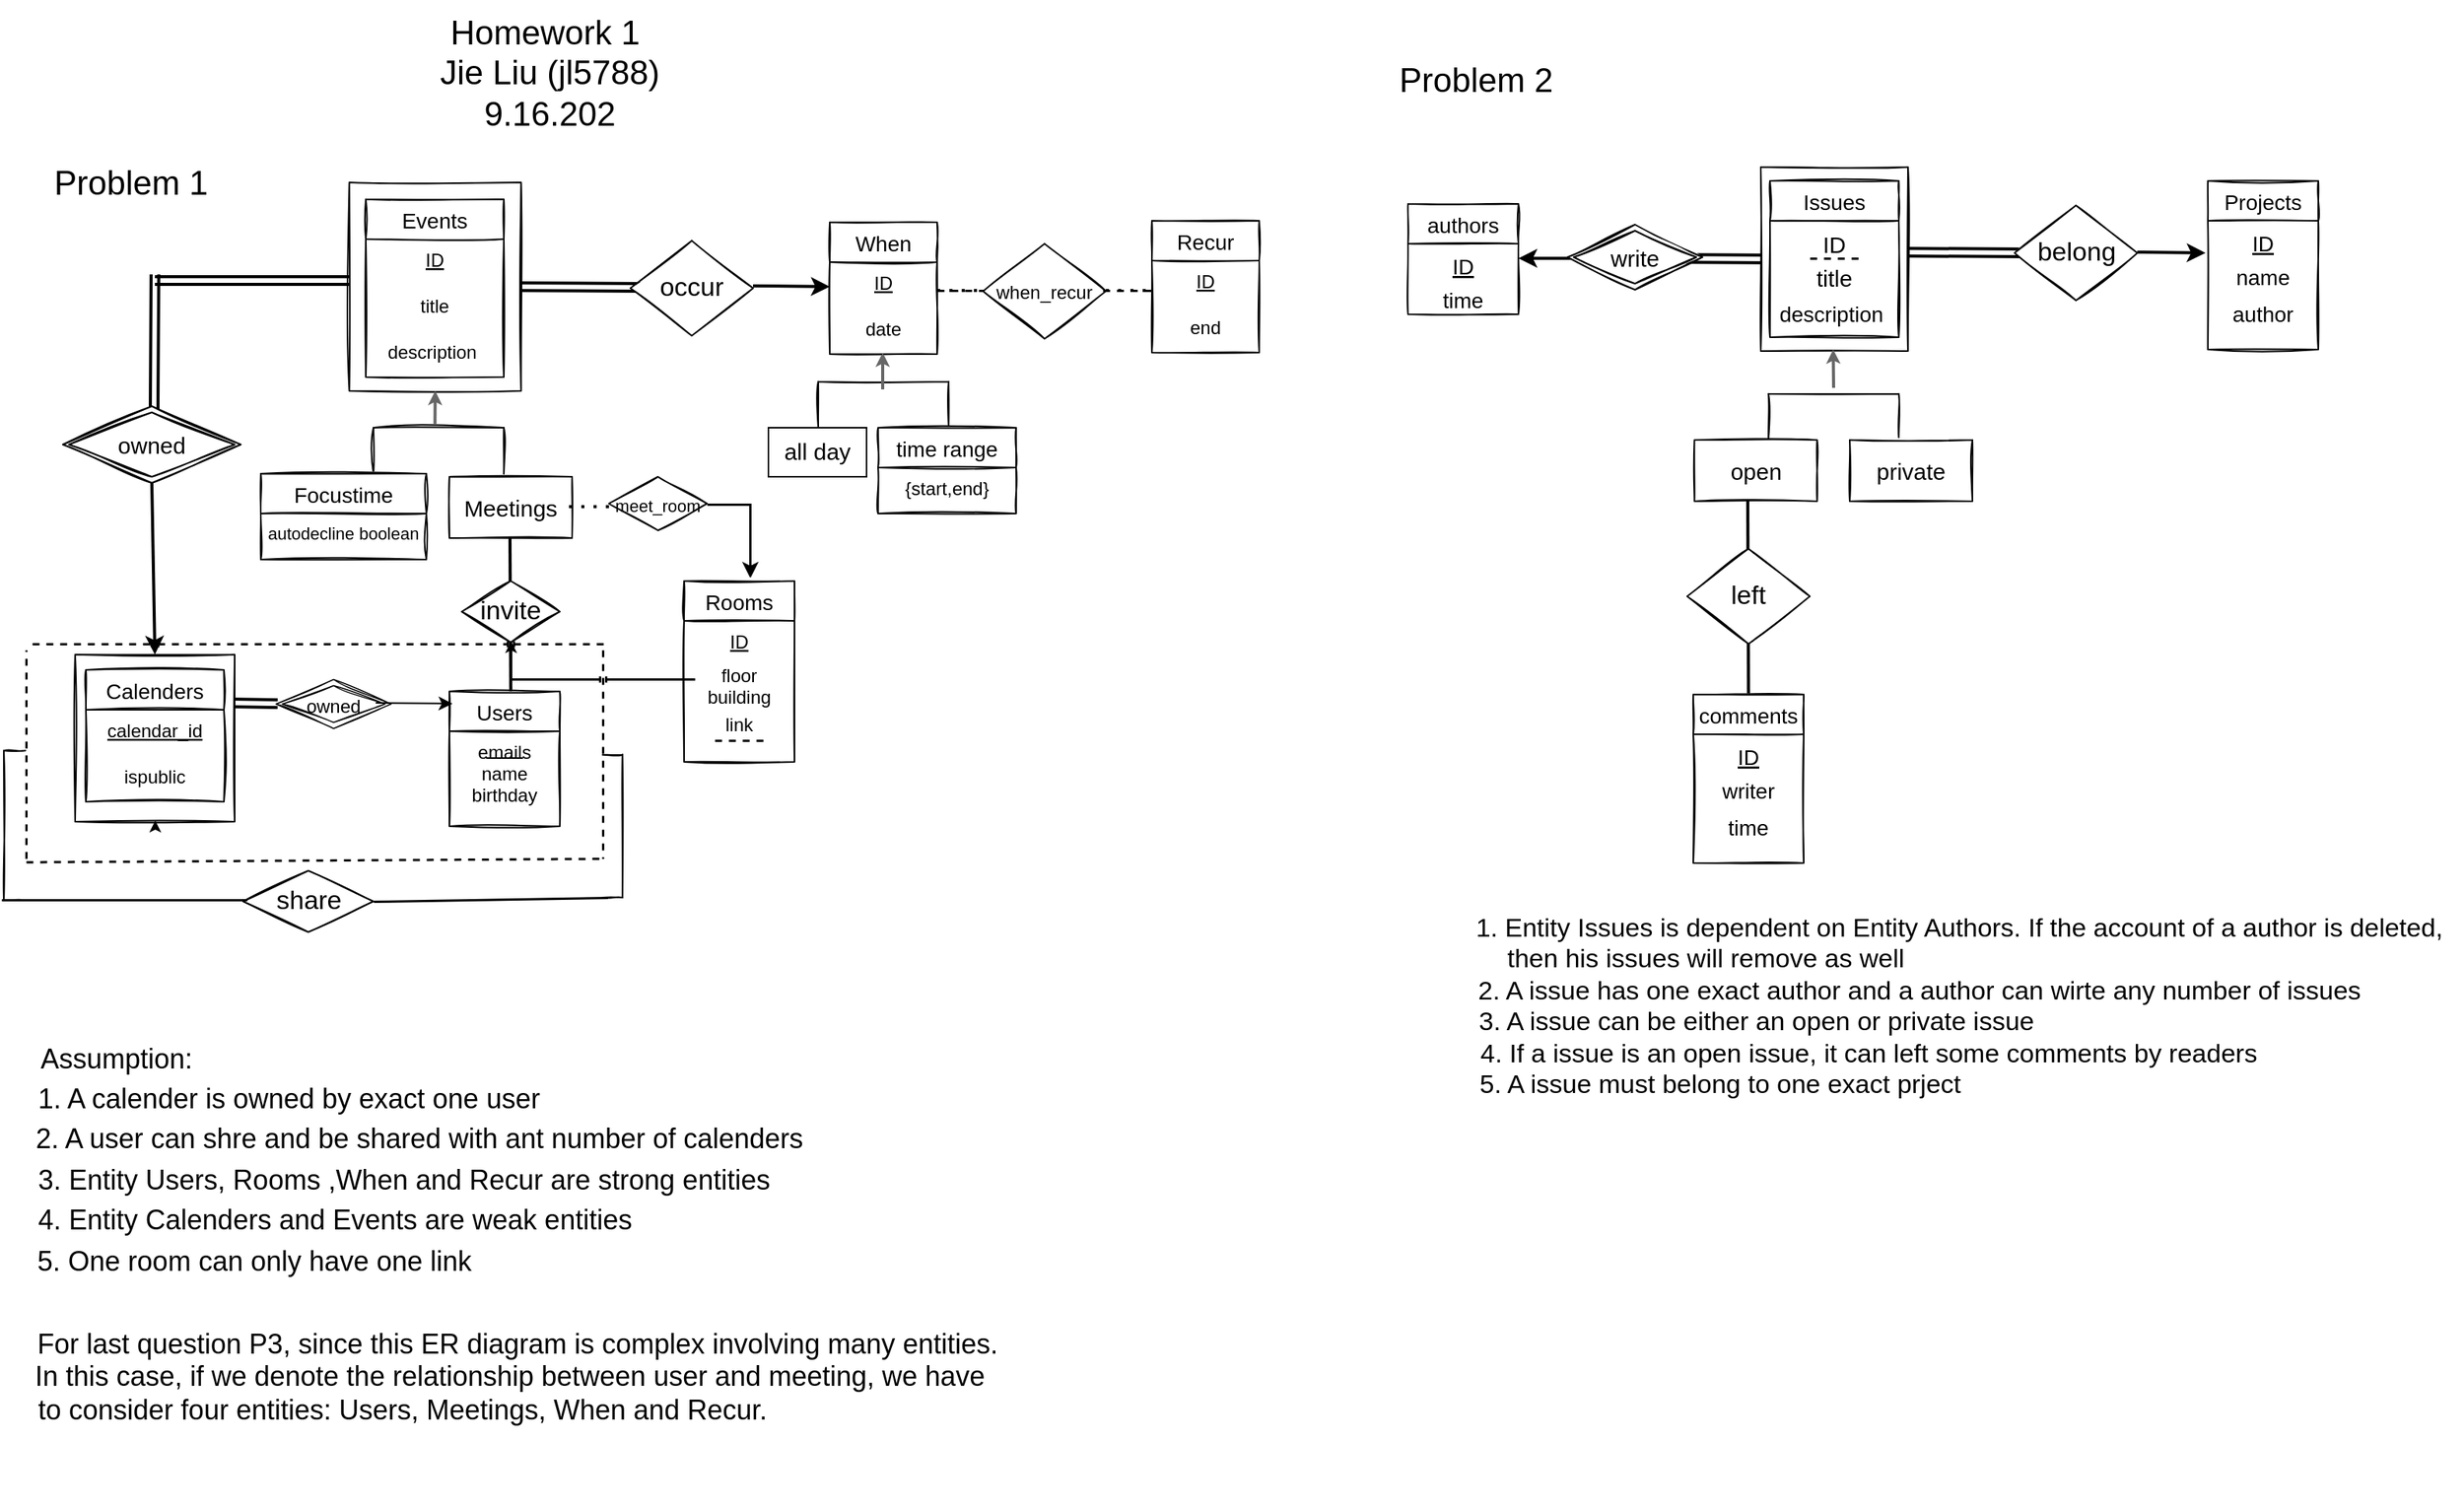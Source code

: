 <mxfile version="20.3.1" type="github">
  <diagram id="R2lEEEUBdFMjLlhIrx00" name="Page-1">
    <mxGraphModel dx="2488" dy="1564" grid="1" gridSize="8" guides="1" tooltips="1" connect="1" arrows="1" fold="1" page="1" pageScale="1" pageWidth="850" pageHeight="1100" math="0" shadow="0" extFonts="Permanent Marker^https://fonts.googleapis.com/css?family=Permanent+Marker">
      <root>
        <mxCell id="0" />
        <mxCell id="1" parent="0" />
        <mxCell id="Ww_PX7Yyjb7Hygiwz91s-102" value="" style="shape=link;html=1;rounded=0;strokeWidth=2;fontSize=17;" edge="1" parent="1">
          <mxGeometry relative="1" as="geometry">
            <mxPoint x="-1548" y="-605.5" as="sourcePoint" />
            <mxPoint x="-1516" y="-605" as="targetPoint" />
          </mxGeometry>
        </mxCell>
        <mxCell id="Ww_PX7Yyjb7Hygiwz91s-103" value="" style="resizable=0;html=1;align=right;verticalAlign=bottom;rounded=0;glass=0;sketch=1;fontSize=17;" connectable="0" vertex="1" parent="Ww_PX7Yyjb7Hygiwz91s-102">
          <mxGeometry x="1" relative="1" as="geometry" />
        </mxCell>
        <mxCell id="Ww_PX7Yyjb7Hygiwz91s-87" value="" style="shape=partialRectangle;whiteSpace=wrap;html=1;bottom=1;right=1;left=1;top=0;fillColor=none;routingCenterX=-0.5;rounded=0;glass=0;sketch=1;fontSize=12;rotation=-90;" vertex="1" parent="1">
          <mxGeometry x="-1344.19" y="-531.52" width="93.19" height="12.88" as="geometry" />
        </mxCell>
        <mxCell id="Ww_PX7Yyjb7Hygiwz91s-119" value="" style="endArrow=none;dashed=1;html=1;rounded=0;strokeWidth=1.5;fontSize=9;startSize=11;endSize=3;sourcePerimeterSpacing=-7;targetPerimeterSpacing=-1;jumpStyle=line;jumpSize=3;" edge="1" parent="1">
          <mxGeometry width="50" height="50" relative="1" as="geometry">
            <mxPoint x="-1086" y="-874.5" as="sourcePoint" />
            <mxPoint x="-1054" y="-874.5" as="targetPoint" />
          </mxGeometry>
        </mxCell>
        <mxCell id="Ww_PX7Yyjb7Hygiwz91s-76" value="Users" style="swimlane;fontStyle=0;childLayout=stackLayout;horizontal=1;startSize=26;horizontalStack=0;resizeParent=1;resizeParentMax=0;resizeLast=0;collapsible=1;marginBottom=0;align=center;fontSize=14;rounded=0;glass=0;sketch=1;" vertex="1" parent="1">
          <mxGeometry x="-1404" y="-613" width="72" height="88" as="geometry" />
        </mxCell>
        <mxCell id="Ww_PX7Yyjb7Hygiwz91s-79" value="" style="endArrow=none;html=1;rounded=0;strokeWidth=1;fontSize=15;startSize=11;endSize=3;sourcePerimeterSpacing=-7;targetPerimeterSpacing=-1;jumpStyle=line;jumpSize=3;" edge="1" parent="Ww_PX7Yyjb7Hygiwz91s-76">
          <mxGeometry relative="1" as="geometry">
            <mxPoint x="24" y="43.5" as="sourcePoint" />
            <mxPoint x="48" y="43.5" as="targetPoint" />
          </mxGeometry>
        </mxCell>
        <mxCell id="Ww_PX7Yyjb7Hygiwz91s-80" value="" style="resizable=0;html=1;align=right;verticalAlign=bottom;rounded=0;glass=0;sketch=1;fontSize=15;" connectable="0" vertex="1" parent="Ww_PX7Yyjb7Hygiwz91s-79">
          <mxGeometry x="1" relative="1" as="geometry" />
        </mxCell>
        <mxCell id="Ww_PX7Yyjb7Hygiwz91s-77" value="emails&#xa;name&#xa;birthday" style="text;strokeColor=none;fillColor=none;spacingLeft=4;spacingRight=4;overflow=hidden;rotatable=0;points=[[0,0.5],[1,0.5]];portConstraint=eastwest;fontSize=12;rounded=0;glass=0;sketch=1;fontStyle=0;align=center;" vertex="1" parent="Ww_PX7Yyjb7Hygiwz91s-76">
          <mxGeometry y="26" width="72" height="62" as="geometry" />
        </mxCell>
        <mxCell id="Ww_PX7Yyjb7Hygiwz91s-93" value="" style="shape=link;html=1;rounded=0;strokeWidth=2;fontSize=17;entryX=0.125;entryY=0.492;entryDx=0;entryDy=0;entryPerimeter=0;" edge="1" parent="1">
          <mxGeometry relative="1" as="geometry">
            <mxPoint x="-1596" y="-881" as="sourcePoint" />
            <mxPoint x="-1468" y="-880.996" as="targetPoint" />
          </mxGeometry>
        </mxCell>
        <mxCell id="Ww_PX7Yyjb7Hygiwz91s-94" value="" style="resizable=0;html=1;align=right;verticalAlign=bottom;rounded=0;glass=0;sketch=1;fontSize=17;" connectable="0" vertex="1" parent="Ww_PX7Yyjb7Hygiwz91s-93">
          <mxGeometry x="1" relative="1" as="geometry" />
        </mxCell>
        <mxCell id="Ww_PX7Yyjb7Hygiwz91s-86" value="" style="shape=partialRectangle;whiteSpace=wrap;html=1;bottom=1;right=1;left=1;top=0;fillColor=none;routingCenterX=-0.5;rounded=0;glass=0;sketch=1;fontSize=12;rotation=90;" vertex="1" parent="1">
          <mxGeometry x="-1736.23" y="-532.58" width="97.43" height="13.94" as="geometry" />
        </mxCell>
        <mxCell id="Ww_PX7Yyjb7Hygiwz91s-73" value="" style="endArrow=none;html=1;rounded=0;strokeWidth=2;fontSize=15;startSize=11;endSize=3;sourcePerimeterSpacing=-7;targetPerimeterSpacing=-1;jumpStyle=line;jumpSize=3;" edge="1" parent="1">
          <mxGeometry relative="1" as="geometry">
            <mxPoint x="-1364.5" y="-713" as="sourcePoint" />
            <mxPoint x="-1364" y="-613" as="targetPoint" />
          </mxGeometry>
        </mxCell>
        <mxCell id="Ww_PX7Yyjb7Hygiwz91s-74" value="" style="resizable=0;html=1;align=right;verticalAlign=bottom;rounded=0;glass=0;sketch=1;fontSize=15;" connectable="0" vertex="1" parent="Ww_PX7Yyjb7Hygiwz91s-73">
          <mxGeometry x="1" relative="1" as="geometry" />
        </mxCell>
        <mxCell id="Ww_PX7Yyjb7Hygiwz91s-28" value="" style="shape=link;html=1;rounded=0;strokeWidth=2;fontSize=17;entryX=0.125;entryY=0.492;entryDx=0;entryDy=0;entryPerimeter=0;" edge="1" parent="1" target="Ww_PX7Yyjb7Hygiwz91s-30">
          <mxGeometry relative="1" as="geometry">
            <mxPoint x="-1364" y="-877" as="sourcePoint" />
            <mxPoint x="-1316" y="-877" as="targetPoint" />
          </mxGeometry>
        </mxCell>
        <mxCell id="Ww_PX7Yyjb7Hygiwz91s-29" value="" style="resizable=0;html=1;align=right;verticalAlign=bottom;rounded=0;glass=0;sketch=1;fontSize=17;" connectable="0" vertex="1" parent="Ww_PX7Yyjb7Hygiwz91s-28">
          <mxGeometry x="1" relative="1" as="geometry" />
        </mxCell>
        <mxCell id="Ww_PX7Yyjb7Hygiwz91s-60" value="" style="rounded=0;whiteSpace=wrap;html=1;glass=0;sketch=1;fontSize=15;" vertex="1" parent="1">
          <mxGeometry x="-1469.25" y="-945" width="112" height="136" as="geometry" />
        </mxCell>
        <mxCell id="Ww_PX7Yyjb7Hygiwz91s-19" value="Events" style="swimlane;fontStyle=0;childLayout=stackLayout;horizontal=1;startSize=26;horizontalStack=0;resizeParent=1;resizeParentMax=0;resizeLast=0;collapsible=1;marginBottom=0;align=center;fontSize=14;rounded=0;glass=0;sketch=1;" vertex="1" parent="1">
          <mxGeometry x="-1458.5" y="-934" width="90" height="116" as="geometry" />
        </mxCell>
        <mxCell id="Ww_PX7Yyjb7Hygiwz91s-20" value="ID" style="text;strokeColor=none;fillColor=none;spacingLeft=4;spacingRight=4;overflow=hidden;rotatable=0;points=[[0,0.5],[1,0.5]];portConstraint=eastwest;fontSize=12;rounded=0;glass=0;sketch=1;fontStyle=4;align=center;" vertex="1" parent="Ww_PX7Yyjb7Hygiwz91s-19">
          <mxGeometry y="26" width="90" height="30" as="geometry" />
        </mxCell>
        <mxCell id="Ww_PX7Yyjb7Hygiwz91s-21" value="title" style="text;strokeColor=none;fillColor=none;spacingLeft=4;spacingRight=4;overflow=hidden;rotatable=0;points=[[0,0.5],[1,0.5]];portConstraint=eastwest;fontSize=12;rounded=0;glass=0;sketch=1;align=center;" vertex="1" parent="Ww_PX7Yyjb7Hygiwz91s-19">
          <mxGeometry y="56" width="90" height="30" as="geometry" />
        </mxCell>
        <mxCell id="Ww_PX7Yyjb7Hygiwz91s-22" value="description " style="text;strokeColor=none;fillColor=none;spacingLeft=4;spacingRight=4;overflow=hidden;rotatable=0;points=[[0,0.5],[1,0.5]];portConstraint=eastwest;fontSize=12;rounded=0;glass=0;sketch=1;align=center;" vertex="1" parent="Ww_PX7Yyjb7Hygiwz91s-19">
          <mxGeometry y="86" width="90" height="30" as="geometry" />
        </mxCell>
        <mxCell id="Ww_PX7Yyjb7Hygiwz91s-30" value="occur" style="shape=rhombus;perimeter=rhombusPerimeter;whiteSpace=wrap;html=1;align=center;rounded=0;glass=0;sketch=1;fontSize=17;" vertex="1" parent="1">
          <mxGeometry x="-1286" y="-907" width="80" height="62" as="geometry" />
        </mxCell>
        <mxCell id="Ww_PX7Yyjb7Hygiwz91s-32" value="" style="endArrow=classic;html=1;rounded=0;strokeWidth=2;fontSize=17;" edge="1" parent="1">
          <mxGeometry relative="1" as="geometry">
            <mxPoint x="-1206" y="-877.5" as="sourcePoint" />
            <mxPoint x="-1156" y="-877" as="targetPoint" />
          </mxGeometry>
        </mxCell>
        <mxCell id="Ww_PX7Yyjb7Hygiwz91s-34" value="When" style="swimlane;fontStyle=0;childLayout=stackLayout;horizontal=1;startSize=26;horizontalStack=0;resizeParent=1;resizeParentMax=0;resizeLast=0;collapsible=1;marginBottom=0;align=center;fontSize=14;rounded=0;glass=0;sketch=1;" vertex="1" parent="1">
          <mxGeometry x="-1156" y="-919" width="70" height="86" as="geometry" />
        </mxCell>
        <mxCell id="Ww_PX7Yyjb7Hygiwz91s-35" value="ID" style="text;strokeColor=none;fillColor=none;spacingLeft=4;spacingRight=4;overflow=hidden;rotatable=0;points=[[0,0.5],[1,0.5]];portConstraint=eastwest;fontSize=12;rounded=0;glass=0;sketch=1;fontStyle=4;align=center;" vertex="1" parent="Ww_PX7Yyjb7Hygiwz91s-34">
          <mxGeometry y="26" width="70" height="30" as="geometry" />
        </mxCell>
        <mxCell id="Ww_PX7Yyjb7Hygiwz91s-36" value="date" style="text;strokeColor=none;fillColor=none;spacingLeft=4;spacingRight=4;overflow=hidden;rotatable=0;points=[[0,0.5],[1,0.5]];portConstraint=eastwest;fontSize=12;rounded=0;glass=0;sketch=1;align=center;" vertex="1" parent="Ww_PX7Yyjb7Hygiwz91s-34">
          <mxGeometry y="56" width="70" height="30" as="geometry" />
        </mxCell>
        <mxCell id="Ww_PX7Yyjb7Hygiwz91s-38" value="" style="endArrow=none;dashed=1;html=1;dashPattern=1 3;strokeWidth=2;rounded=0;fontSize=17;" edge="1" parent="1">
          <mxGeometry width="50" height="50" relative="1" as="geometry">
            <mxPoint x="-1086" y="-874.5" as="sourcePoint" />
            <mxPoint x="-1056" y="-874.5" as="targetPoint" />
            <Array as="points">
              <mxPoint x="-1066" y="-874.5" />
            </Array>
          </mxGeometry>
        </mxCell>
        <mxCell id="Ww_PX7Yyjb7Hygiwz91s-39" value="" style="endArrow=none;dashed=1;html=1;dashPattern=1 3;strokeWidth=2;rounded=0;fontSize=17;" edge="1" parent="1">
          <mxGeometry width="50" height="50" relative="1" as="geometry">
            <mxPoint x="-976" y="-874.5" as="sourcePoint" />
            <mxPoint x="-946" y="-874.5" as="targetPoint" />
            <Array as="points" />
          </mxGeometry>
        </mxCell>
        <mxCell id="Ww_PX7Yyjb7Hygiwz91s-40" value="&lt;font style=&quot;font-size: 12px;&quot;&gt;when_recur&lt;/font&gt;" style="shape=rhombus;perimeter=rhombusPerimeter;whiteSpace=wrap;html=1;align=center;rounded=0;glass=0;sketch=1;fontSize=17;" vertex="1" parent="1">
          <mxGeometry x="-1056" y="-905" width="80" height="62" as="geometry" />
        </mxCell>
        <mxCell id="Ww_PX7Yyjb7Hygiwz91s-44" value="Recur" style="swimlane;fontStyle=0;childLayout=stackLayout;horizontal=1;startSize=26;horizontalStack=0;resizeParent=1;resizeParentMax=0;resizeLast=0;collapsible=1;marginBottom=0;align=center;fontSize=14;rounded=0;glass=0;sketch=1;" vertex="1" parent="1">
          <mxGeometry x="-946" y="-920" width="70" height="86" as="geometry" />
        </mxCell>
        <mxCell id="Ww_PX7Yyjb7Hygiwz91s-45" value="ID" style="text;strokeColor=none;fillColor=none;spacingLeft=4;spacingRight=4;overflow=hidden;rotatable=0;points=[[0,0.5],[1,0.5]];portConstraint=eastwest;fontSize=12;rounded=0;glass=0;sketch=1;fontStyle=4;align=center;" vertex="1" parent="Ww_PX7Yyjb7Hygiwz91s-44">
          <mxGeometry y="26" width="70" height="30" as="geometry" />
        </mxCell>
        <mxCell id="Ww_PX7Yyjb7Hygiwz91s-46" value="end" style="text;strokeColor=none;fillColor=none;spacingLeft=4;spacingRight=4;overflow=hidden;rotatable=0;points=[[0,0.5],[1,0.5]];portConstraint=eastwest;fontSize=12;rounded=0;glass=0;sketch=1;align=center;" vertex="1" parent="Ww_PX7Yyjb7Hygiwz91s-44">
          <mxGeometry y="56" width="70" height="30" as="geometry" />
        </mxCell>
        <mxCell id="Ww_PX7Yyjb7Hygiwz91s-47" value="" style="shape=partialRectangle;whiteSpace=wrap;html=1;bottom=1;right=1;left=1;top=0;fillColor=none;routingCenterX=-0.5;rounded=0;glass=0;sketch=1;fontSize=12;rotation=-180;" vertex="1" parent="1">
          <mxGeometry x="-1163.5" y="-815" width="85" height="30" as="geometry" />
        </mxCell>
        <mxCell id="Ww_PX7Yyjb7Hygiwz91s-49" value="&lt;font style=&quot;font-size: 15px;&quot;&gt;all day&lt;/font&gt;" style="rounded=0;whiteSpace=wrap;html=1;fontSize=17;" vertex="1" parent="1">
          <mxGeometry x="-1196" y="-785" width="64" height="32" as="geometry" />
        </mxCell>
        <mxCell id="Ww_PX7Yyjb7Hygiwz91s-50" value="time range" style="swimlane;fontStyle=0;childLayout=stackLayout;horizontal=1;startSize=26;horizontalStack=0;resizeParent=1;resizeParentMax=0;resizeLast=0;collapsible=1;marginBottom=0;align=center;fontSize=14;rounded=0;glass=0;sketch=1;" vertex="1" parent="1">
          <mxGeometry x="-1124.5" y="-785" width="90" height="56" as="geometry" />
        </mxCell>
        <mxCell id="Ww_PX7Yyjb7Hygiwz91s-51" value="{start,end}" style="text;strokeColor=none;fillColor=none;spacingLeft=4;spacingRight=4;overflow=hidden;rotatable=0;points=[[0,0.5],[1,0.5]];portConstraint=eastwest;fontSize=12;rounded=0;glass=0;sketch=1;fontStyle=0;align=center;" vertex="1" parent="Ww_PX7Yyjb7Hygiwz91s-50">
          <mxGeometry y="26" width="90" height="30" as="geometry" />
        </mxCell>
        <mxCell id="Ww_PX7Yyjb7Hygiwz91s-54" value="" style="endArrow=classic;html=1;strokeWidth=2;fontSize=12;rounded=0;endSize=3;startSize=11;jumpSize=3;jumpStyle=line;fillColor=#f5f5f5;strokeColor=#666666;targetPerimeterSpacing=-1;sourcePerimeterSpacing=-7;" edge="1" parent="1">
          <mxGeometry width="50" height="50" relative="1" as="geometry">
            <mxPoint x="-1121.5" y="-810" as="sourcePoint" />
            <mxPoint x="-1121.5" y="-834" as="targetPoint" />
          </mxGeometry>
        </mxCell>
        <mxCell id="Ww_PX7Yyjb7Hygiwz91s-57" value="" style="shape=partialRectangle;whiteSpace=wrap;html=1;bottom=1;right=1;left=1;top=0;fillColor=none;routingCenterX=-0.5;rounded=0;glass=0;sketch=1;fontSize=12;rotation=-180;" vertex="1" parent="1">
          <mxGeometry x="-1453.5" y="-785" width="85" height="30" as="geometry" />
        </mxCell>
        <mxCell id="Ww_PX7Yyjb7Hygiwz91s-58" value="" style="endArrow=classic;html=1;strokeWidth=2;fontSize=12;rounded=0;endSize=3;startSize=11;jumpSize=3;jumpStyle=line;fillColor=#f5f5f5;strokeColor=#666666;targetPerimeterSpacing=-1;sourcePerimeterSpacing=-7;entryX=0.5;entryY=1;entryDx=0;entryDy=0;" edge="1" parent="1" target="Ww_PX7Yyjb7Hygiwz91s-60">
          <mxGeometry width="50" height="50" relative="1" as="geometry">
            <mxPoint x="-1413.39" y="-787.5" as="sourcePoint" />
            <mxPoint x="-1414" y="-800" as="targetPoint" />
          </mxGeometry>
        </mxCell>
        <mxCell id="Ww_PX7Yyjb7Hygiwz91s-62" value="Focustime" style="swimlane;fontStyle=0;childLayout=stackLayout;horizontal=1;startSize=26;horizontalStack=0;resizeParent=1;resizeParentMax=0;resizeLast=0;collapsible=1;marginBottom=0;align=center;fontSize=14;rounded=0;glass=0;sketch=1;" vertex="1" parent="1">
          <mxGeometry x="-1527" y="-755" width="108" height="56" as="geometry" />
        </mxCell>
        <mxCell id="Ww_PX7Yyjb7Hygiwz91s-63" value="autodecline boolean" style="text;strokeColor=none;fillColor=none;spacingLeft=4;spacingRight=4;overflow=hidden;rotatable=0;points=[[0,0.5],[1,0.5]];portConstraint=eastwest;fontSize=11;rounded=0;glass=0;sketch=1;fontStyle=0;align=center;" vertex="1" parent="Ww_PX7Yyjb7Hygiwz91s-62">
          <mxGeometry y="26" width="108" height="30" as="geometry" />
        </mxCell>
        <mxCell id="Ww_PX7Yyjb7Hygiwz91s-65" value="Meetings" style="rounded=0;whiteSpace=wrap;html=1;glass=0;sketch=1;fontSize=15;" vertex="1" parent="1">
          <mxGeometry x="-1404" y="-753" width="80" height="40" as="geometry" />
        </mxCell>
        <mxCell id="Ww_PX7Yyjb7Hygiwz91s-66" value="invite" style="shape=rhombus;perimeter=rhombusPerimeter;whiteSpace=wrap;html=1;align=center;rounded=0;glass=0;sketch=1;fontSize=17;" vertex="1" parent="1">
          <mxGeometry x="-1396" y="-685" width="64" height="40" as="geometry" />
        </mxCell>
        <mxCell id="Ww_PX7Yyjb7Hygiwz91s-85" value="share" style="shape=rhombus;perimeter=rhombusPerimeter;whiteSpace=wrap;html=1;align=center;rounded=0;glass=0;sketch=1;fontSize=17;" vertex="1" parent="1">
          <mxGeometry x="-1538.5" y="-496" width="85" height="40" as="geometry" />
        </mxCell>
        <mxCell id="Ww_PX7Yyjb7Hygiwz91s-88" value="" style="rounded=0;whiteSpace=wrap;html=1;glass=0;sketch=1;fontSize=15;" vertex="1" parent="1">
          <mxGeometry x="-1648" y="-637" width="104" height="109" as="geometry" />
        </mxCell>
        <mxCell id="Ww_PX7Yyjb7Hygiwz91s-95" value="" style="shape=link;html=1;rounded=0;strokeWidth=2;fontSize=17;" edge="1" parent="1">
          <mxGeometry relative="1" as="geometry">
            <mxPoint x="-1596" y="-885" as="sourcePoint" />
            <mxPoint x="-1596.5" y="-797" as="targetPoint" />
          </mxGeometry>
        </mxCell>
        <mxCell id="Ww_PX7Yyjb7Hygiwz91s-96" value="" style="resizable=0;html=1;align=right;verticalAlign=bottom;rounded=0;glass=0;sketch=1;fontSize=17;" connectable="0" vertex="1" parent="Ww_PX7Yyjb7Hygiwz91s-95">
          <mxGeometry x="1" relative="1" as="geometry" />
        </mxCell>
        <mxCell id="Ww_PX7Yyjb7Hygiwz91s-97" value="owned" style="shape=rhombus;double=1;perimeter=rhombusPerimeter;whiteSpace=wrap;html=1;align=center;rounded=0;glass=0;sketch=1;fontSize=15;" vertex="1" parent="1">
          <mxGeometry x="-1656" y="-799" width="116" height="50" as="geometry" />
        </mxCell>
        <mxCell id="Ww_PX7Yyjb7Hygiwz91s-100" value="&lt;font style=&quot;font-size: 12px;&quot;&gt;owned&lt;/font&gt;" style="shape=rhombus;double=1;perimeter=rhombusPerimeter;whiteSpace=wrap;html=1;align=center;rounded=0;glass=0;sketch=1;fontSize=15;strokeWidth=0.7;" vertex="1" parent="1">
          <mxGeometry x="-1517.25" y="-621" width="75" height="32" as="geometry" />
        </mxCell>
        <mxCell id="Ww_PX7Yyjb7Hygiwz91s-104" value="" style="endArrow=classic;html=1;rounded=0;strokeWidth=1;fontSize=17;" edge="1" parent="1">
          <mxGeometry relative="1" as="geometry">
            <mxPoint x="-1452" y="-605.5" as="sourcePoint" />
            <mxPoint x="-1402" y="-605" as="targetPoint" />
          </mxGeometry>
        </mxCell>
        <mxCell id="Ww_PX7Yyjb7Hygiwz91s-109" value="" style="endArrow=none;dashed=1;html=1;dashPattern=1 3;strokeWidth=2;rounded=0;fontSize=17;" edge="1" parent="1">
          <mxGeometry width="50" height="50" relative="1" as="geometry">
            <mxPoint x="-1326" y="-733.5" as="sourcePoint" />
            <mxPoint x="-1296" y="-733.5" as="targetPoint" />
            <Array as="points">
              <mxPoint x="-1306" y="-733.5" />
            </Array>
          </mxGeometry>
        </mxCell>
        <mxCell id="Ww_PX7Yyjb7Hygiwz91s-110" value="&lt;font style=&quot;font-size: 11px;&quot;&gt;meet_room&lt;/font&gt;" style="shape=rhombus;perimeter=rhombusPerimeter;whiteSpace=wrap;html=1;align=center;rounded=0;glass=0;sketch=1;fontSize=17;" vertex="1" parent="1">
          <mxGeometry x="-1300" y="-753" width="64" height="35" as="geometry" />
        </mxCell>
        <mxCell id="Ww_PX7Yyjb7Hygiwz91s-113" value="" style="endArrow=classic;html=1;rounded=0;strokeWidth=1.5;fontSize=17;entryX=0.597;entryY=-0.017;entryDx=0;entryDy=0;entryPerimeter=0;" edge="1" parent="1" target="Ww_PX7Yyjb7Hygiwz91s-114">
          <mxGeometry relative="1" as="geometry">
            <mxPoint x="-1236" y="-735" as="sourcePoint" />
            <mxPoint x="-1208" y="-735" as="targetPoint" />
            <Array as="points">
              <mxPoint x="-1208" y="-735" />
            </Array>
          </mxGeometry>
        </mxCell>
        <mxCell id="Ww_PX7Yyjb7Hygiwz91s-114" value="Rooms" style="swimlane;fontStyle=0;childLayout=stackLayout;horizontal=1;startSize=26;horizontalStack=0;resizeParent=1;resizeParentMax=0;resizeLast=0;collapsible=1;marginBottom=0;align=center;fontSize=14;rounded=0;glass=0;sketch=1;" vertex="1" parent="1">
          <mxGeometry x="-1251" y="-685" width="72" height="118" as="geometry" />
        </mxCell>
        <mxCell id="Ww_PX7Yyjb7Hygiwz91s-115" value="ID" style="text;strokeColor=none;fillColor=none;spacingLeft=4;spacingRight=4;overflow=hidden;rotatable=0;points=[[0,0.5],[1,0.5]];portConstraint=eastwest;fontSize=12;rounded=0;glass=0;sketch=1;fontStyle=4;align=center;" vertex="1" parent="Ww_PX7Yyjb7Hygiwz91s-114">
          <mxGeometry y="26" width="72" height="22" as="geometry" />
        </mxCell>
        <mxCell id="Ww_PX7Yyjb7Hygiwz91s-116" value="floor&#xa;building" style="text;strokeColor=none;fillColor=none;spacingLeft=4;spacingRight=4;overflow=hidden;rotatable=0;points=[[0,0.5],[1,0.5]];portConstraint=eastwest;fontSize=12;rounded=0;glass=0;sketch=1;align=center;" vertex="1" parent="Ww_PX7Yyjb7Hygiwz91s-114">
          <mxGeometry y="48" width="72" height="32" as="geometry" />
        </mxCell>
        <mxCell id="Ww_PX7Yyjb7Hygiwz91s-117" value="link" style="text;strokeColor=none;fillColor=none;spacingLeft=4;spacingRight=4;overflow=hidden;rotatable=0;points=[[0,0.5],[1,0.5]];portConstraint=eastwest;fontSize=12;rounded=0;glass=0;sketch=1;align=center;" vertex="1" parent="Ww_PX7Yyjb7Hygiwz91s-114">
          <mxGeometry y="80" width="72" height="38" as="geometry" />
        </mxCell>
        <mxCell id="Ww_PX7Yyjb7Hygiwz91s-118" value="" style="endArrow=none;dashed=1;html=1;rounded=0;strokeWidth=1.5;fontSize=9;startSize=11;endSize=3;sourcePerimeterSpacing=-7;targetPerimeterSpacing=-1;jumpStyle=line;jumpSize=3;" edge="1" parent="Ww_PX7Yyjb7Hygiwz91s-114">
          <mxGeometry width="50" height="50" relative="1" as="geometry">
            <mxPoint x="20" y="104" as="sourcePoint" />
            <mxPoint x="52" y="104" as="targetPoint" />
          </mxGeometry>
        </mxCell>
        <mxCell id="Ww_PX7Yyjb7Hygiwz91s-120" value="" style="endArrow=none;dashed=1;html=1;rounded=0;strokeWidth=1.5;fontSize=9;startSize=11;endSize=3;sourcePerimeterSpacing=-7;targetPerimeterSpacing=-1;jumpStyle=line;jumpSize=3;" edge="1" parent="1">
          <mxGeometry width="50" height="50" relative="1" as="geometry">
            <mxPoint x="-978" y="-874.5" as="sourcePoint" />
            <mxPoint x="-946" y="-874.5" as="targetPoint" />
          </mxGeometry>
        </mxCell>
        <mxCell id="Kzq7kg4RndgsLbTmRLNH-1" value="&lt;font style=&quot;font-size: 22px;&quot;&gt;Homework 1&amp;nbsp;&lt;br&gt;Jie Liu (jl5788) &lt;br&gt;9.16.202&lt;/font&gt;" style="text;html=1;align=center;verticalAlign=middle;resizable=0;points=[];autosize=1;strokeColor=none;fillColor=none;fontSize=12;" vertex="1" parent="1">
          <mxGeometry x="-1419" y="-1064" width="160" height="96" as="geometry" />
        </mxCell>
        <mxCell id="Kzq7kg4RndgsLbTmRLNH-2" value="Problem 1" style="text;html=1;align=center;verticalAlign=middle;resizable=0;points=[];autosize=1;strokeColor=none;fillColor=none;fontSize=22;" vertex="1" parent="1">
          <mxGeometry x="-1672" y="-968" width="120" height="48" as="geometry" />
        </mxCell>
        <mxCell id="Kzq7kg4RndgsLbTmRLNH-4" value="" style="endArrow=classic;html=1;rounded=0;strokeWidth=2;fontSize=17;entryX=0.5;entryY=0;entryDx=0;entryDy=0;" edge="1" parent="1" target="Ww_PX7Yyjb7Hygiwz91s-88">
          <mxGeometry relative="1" as="geometry">
            <mxPoint x="-1598" y="-749" as="sourcePoint" />
            <mxPoint x="-1600" y="-645" as="targetPoint" />
          </mxGeometry>
        </mxCell>
        <mxCell id="Kzq7kg4RndgsLbTmRLNH-5" value="&lt;font style=&quot;font-size: 18px;&quot;&gt;Assumption:&amp;nbsp; &amp;nbsp; &amp;nbsp; &amp;nbsp; &amp;nbsp; &amp;nbsp; &amp;nbsp; &amp;nbsp; &amp;nbsp; &amp;nbsp; &amp;nbsp; &amp;nbsp; &amp;nbsp; &amp;nbsp; &amp;nbsp; &amp;nbsp; &amp;nbsp; &amp;nbsp; &amp;nbsp; &amp;nbsp; &amp;nbsp; &amp;nbsp; &amp;nbsp; &amp;nbsp; &amp;nbsp; &amp;nbsp; &amp;nbsp; &amp;nbsp; &amp;nbsp; &amp;nbsp; &amp;nbsp; &amp;nbsp; &amp;nbsp; &amp;nbsp; &amp;nbsp; &amp;nbsp; &amp;nbsp; &amp;nbsp; &amp;nbsp; &amp;nbsp;&lt;br&gt;&amp;nbsp; &amp;nbsp;1. A calender is owned by exact one user&amp;nbsp; &amp;nbsp; &amp;nbsp; &amp;nbsp; &amp;nbsp; &amp;nbsp; &amp;nbsp; &amp;nbsp; &amp;nbsp; &amp;nbsp; &amp;nbsp; &amp;nbsp; &amp;nbsp; &amp;nbsp; &amp;nbsp; &amp;nbsp; &amp;nbsp; &amp;nbsp; &amp;nbsp;&lt;br&gt;2. A user can shre and be shared with ant number of calenders&lt;br&gt;&amp;nbsp;3. Entity Users, Rooms ,When and Recur are strong entities&amp;nbsp; &amp;nbsp; &amp;nbsp;&lt;br&gt;4. Entity Calenders and Events are weak entities&amp;nbsp; &amp;nbsp; &amp;nbsp; &amp;nbsp; &amp;nbsp; &amp;nbsp; &amp;nbsp; &amp;nbsp; &amp;nbsp; &amp;nbsp; &amp;nbsp;&amp;nbsp;&lt;br&gt;&amp;nbsp;5. One room can only have one link&amp;nbsp; &amp;nbsp; &amp;nbsp; &amp;nbsp; &amp;nbsp; &amp;nbsp; &amp;nbsp; &amp;nbsp; &amp;nbsp; &amp;nbsp; &amp;nbsp; &amp;nbsp; &amp;nbsp; &amp;nbsp; &amp;nbsp; &amp;nbsp; &amp;nbsp; &amp;nbsp; &amp;nbsp; &amp;nbsp; &amp;nbsp; &amp;nbsp;&amp;nbsp;&lt;br&gt;&lt;br&gt;&lt;br&gt;&lt;br&gt;&amp;nbsp; &amp;nbsp; &amp;nbsp; &amp;nbsp; &amp;nbsp; &amp;nbsp; &amp;nbsp; &amp;nbsp; &amp;nbsp; &amp;nbsp; &amp;nbsp;&amp;nbsp;&lt;br&gt;&lt;/font&gt;" style="text;html=1;align=center;verticalAlign=middle;resizable=0;points=[];autosize=1;strokeColor=none;fillColor=none;fontSize=22;" vertex="1" parent="1">
          <mxGeometry x="-1696" y="-400" width="544" height="288" as="geometry" />
        </mxCell>
        <mxCell id="Kzq7kg4RndgsLbTmRLNH-15" value="For last question P3, since this ER diagram is complex involving many entities. &lt;br&gt;In this&amp;nbsp;case, if we denote the relationship between user and meeting, we have&amp;nbsp;&amp;nbsp;&lt;br&gt;&amp;nbsp;to&amp;nbsp;consider four entities: Users, Meetings, When and Recur.&amp;nbsp; &amp;nbsp; &amp;nbsp; &amp;nbsp; &amp;nbsp; &amp;nbsp; &amp;nbsp; &amp;nbsp; &amp;nbsp; &amp;nbsp; &amp;nbsp; &amp;nbsp; &amp;nbsp; &amp;nbsp; &amp;nbsp; &amp;nbsp;&lt;br&gt;&lt;br&gt;&amp;nbsp; &amp;nbsp; &amp;nbsp; &amp;nbsp; &amp;nbsp; &amp;nbsp; &amp;nbsp; &amp;nbsp; &amp;nbsp; &amp;nbsp; &amp;nbsp; &amp;nbsp; &amp;nbsp; &amp;nbsp; &amp;nbsp; &amp;nbsp; &amp;nbsp; &amp;nbsp; &amp;nbsp; &amp;nbsp; &amp;nbsp; &amp;nbsp; &amp;nbsp; &amp;nbsp;" style="text;html=1;align=center;verticalAlign=middle;resizable=0;points=[];autosize=1;strokeColor=none;fillColor=none;fontSize=18;" vertex="1" parent="1">
          <mxGeometry x="-1688" y="-208" width="656" height="128" as="geometry" />
        </mxCell>
        <mxCell id="Kzq7kg4RndgsLbTmRLNH-17" value="Problem 2" style="text;html=1;align=center;verticalAlign=middle;resizable=0;points=[];autosize=1;strokeColor=none;fillColor=none;fontSize=22;" vertex="1" parent="1">
          <mxGeometry x="-795" y="-1035" width="120" height="48" as="geometry" />
        </mxCell>
        <mxCell id="Kzq7kg4RndgsLbTmRLNH-111" value="" style="endArrow=none;html=1;rounded=0;strokeWidth=2;fontSize=15;startSize=11;endSize=3;sourcePerimeterSpacing=-7;targetPerimeterSpacing=-1;jumpStyle=line;jumpSize=3;" edge="1" parent="1">
          <mxGeometry relative="1" as="geometry">
            <mxPoint x="-557.5" y="-744" as="sourcePoint" />
            <mxPoint x="-557" y="-610" as="targetPoint" />
          </mxGeometry>
        </mxCell>
        <mxCell id="Kzq7kg4RndgsLbTmRLNH-112" value="" style="resizable=0;html=1;align=right;verticalAlign=bottom;rounded=0;glass=0;sketch=1;fontSize=15;" connectable="0" vertex="1" parent="Kzq7kg4RndgsLbTmRLNH-111">
          <mxGeometry x="1" relative="1" as="geometry" />
        </mxCell>
        <mxCell id="Kzq7kg4RndgsLbTmRLNH-113" value="" style="endArrow=classic;html=1;rounded=0;strokeWidth=2;fontSize=17;" edge="1" parent="1">
          <mxGeometry relative="1" as="geometry">
            <mxPoint x="-665" y="-895.5" as="sourcePoint" />
            <mxPoint x="-707" y="-895.5" as="targetPoint" />
          </mxGeometry>
        </mxCell>
        <mxCell id="Kzq7kg4RndgsLbTmRLNH-114" value="" style="shape=link;html=1;rounded=0;strokeWidth=2;fontSize=17;entryX=0.125;entryY=0.492;entryDx=0;entryDy=0;entryPerimeter=0;" edge="1" parent="1">
          <mxGeometry relative="1" as="geometry">
            <mxPoint x="-615" y="-895.5" as="sourcePoint" />
            <mxPoint x="-527" y="-894.996" as="targetPoint" />
          </mxGeometry>
        </mxCell>
        <mxCell id="Kzq7kg4RndgsLbTmRLNH-115" value="" style="resizable=0;html=1;align=right;verticalAlign=bottom;rounded=0;glass=0;sketch=1;fontSize=17;" connectable="0" vertex="1" parent="Kzq7kg4RndgsLbTmRLNH-114">
          <mxGeometry x="1" relative="1" as="geometry" />
        </mxCell>
        <mxCell id="Kzq7kg4RndgsLbTmRLNH-116" value="" style="shape=link;html=1;rounded=0;strokeWidth=2;fontSize=17;entryX=0.125;entryY=0.492;entryDx=0;entryDy=0;entryPerimeter=0;" edge="1" parent="1">
          <mxGeometry relative="1" as="geometry">
            <mxPoint x="-459" y="-899.5" as="sourcePoint" />
            <mxPoint x="-371" y="-898.996" as="targetPoint" />
          </mxGeometry>
        </mxCell>
        <mxCell id="Kzq7kg4RndgsLbTmRLNH-117" value="" style="resizable=0;html=1;align=right;verticalAlign=bottom;rounded=0;glass=0;sketch=1;fontSize=17;" connectable="0" vertex="1" parent="Kzq7kg4RndgsLbTmRLNH-116">
          <mxGeometry x="1" relative="1" as="geometry" />
        </mxCell>
        <mxCell id="Kzq7kg4RndgsLbTmRLNH-118" value="" style="rounded=0;whiteSpace=wrap;html=1;glass=0;sketch=1;fontSize=15;" vertex="1" parent="1">
          <mxGeometry x="-549" y="-955" width="96" height="120" as="geometry" />
        </mxCell>
        <mxCell id="Kzq7kg4RndgsLbTmRLNH-119" value="Issues" style="swimlane;fontStyle=0;childLayout=stackLayout;horizontal=1;startSize=26;horizontalStack=0;resizeParent=1;resizeParentMax=0;resizeLast=0;collapsible=1;marginBottom=0;align=center;fontSize=14;rounded=0;glass=0;sketch=1;" vertex="1" parent="1">
          <mxGeometry x="-543" y="-946" width="84" height="102" as="geometry" />
        </mxCell>
        <mxCell id="Kzq7kg4RndgsLbTmRLNH-120" value="ID" style="text;strokeColor=none;fillColor=none;spacingLeft=4;spacingRight=4;overflow=hidden;rotatable=0;points=[[0,0.5],[1,0.5]];portConstraint=eastwest;fontSize=15;rounded=0;glass=0;sketch=1;fontStyle=0;align=center;" vertex="1" parent="Kzq7kg4RndgsLbTmRLNH-119">
          <mxGeometry y="26" width="84" height="22" as="geometry" />
        </mxCell>
        <mxCell id="Kzq7kg4RndgsLbTmRLNH-121" value="" style="endArrow=none;dashed=1;html=1;rounded=0;strokeWidth=1.5;fontSize=9;startSize=11;endSize=3;sourcePerimeterSpacing=-7;targetPerimeterSpacing=-1;jumpStyle=line;jumpSize=3;" edge="1" parent="Kzq7kg4RndgsLbTmRLNH-119">
          <mxGeometry width="50" height="50" relative="1" as="geometry">
            <mxPoint x="26" y="50.5" as="sourcePoint" />
            <mxPoint x="58" y="50.5" as="targetPoint" />
          </mxGeometry>
        </mxCell>
        <mxCell id="Kzq7kg4RndgsLbTmRLNH-122" value="title" style="text;strokeColor=none;fillColor=none;spacingLeft=4;spacingRight=4;overflow=hidden;rotatable=0;points=[[0,0.5],[1,0.5]];portConstraint=eastwest;fontSize=15;rounded=0;glass=0;sketch=1;align=center;fontStyle=0" vertex="1" parent="Kzq7kg4RndgsLbTmRLNH-119">
          <mxGeometry y="48" width="84" height="24" as="geometry" />
        </mxCell>
        <mxCell id="Kzq7kg4RndgsLbTmRLNH-123" value="description " style="text;strokeColor=none;fillColor=none;spacingLeft=4;spacingRight=4;overflow=hidden;rotatable=0;points=[[0,0.5],[1,0.5]];portConstraint=eastwest;fontSize=14;rounded=0;glass=0;sketch=1;align=center;" vertex="1" parent="Kzq7kg4RndgsLbTmRLNH-119">
          <mxGeometry y="72" width="84" height="30" as="geometry" />
        </mxCell>
        <mxCell id="Kzq7kg4RndgsLbTmRLNH-124" value="" style="shape=partialRectangle;whiteSpace=wrap;html=1;bottom=1;right=1;left=1;top=0;fillColor=none;routingCenterX=-0.5;rounded=0;glass=0;sketch=1;fontSize=12;rotation=-180;" vertex="1" parent="1">
          <mxGeometry x="-544" y="-807" width="85" height="30" as="geometry" />
        </mxCell>
        <mxCell id="Kzq7kg4RndgsLbTmRLNH-125" value="" style="endArrow=classic;html=1;strokeWidth=2;fontSize=12;rounded=0;endSize=3;startSize=11;jumpSize=3;jumpStyle=line;fillColor=#f5f5f5;strokeColor=#666666;targetPerimeterSpacing=-1;sourcePerimeterSpacing=-7;" edge="1" parent="1">
          <mxGeometry width="50" height="50" relative="1" as="geometry">
            <mxPoint x="-501.5" y="-811" as="sourcePoint" />
            <mxPoint x="-501.772" y="-836" as="targetPoint" />
          </mxGeometry>
        </mxCell>
        <mxCell id="Kzq7kg4RndgsLbTmRLNH-126" value="private" style="rounded=0;whiteSpace=wrap;html=1;glass=0;sketch=1;fontSize=15;" vertex="1" parent="1">
          <mxGeometry x="-491" y="-777" width="80" height="40" as="geometry" />
        </mxCell>
        <mxCell id="Kzq7kg4RndgsLbTmRLNH-127" value="" style="resizable=0;html=1;align=right;verticalAlign=bottom;rounded=0;glass=0;sketch=1;fontSize=17;" connectable="0" vertex="1" parent="1">
          <mxGeometry x="-373.501" y="-899.496" as="geometry" />
        </mxCell>
        <mxCell id="Kzq7kg4RndgsLbTmRLNH-128" value="belong" style="shape=rhombus;perimeter=rhombusPerimeter;whiteSpace=wrap;html=1;align=center;rounded=0;glass=0;sketch=1;fontSize=17;" vertex="1" parent="1">
          <mxGeometry x="-383.5" y="-930" width="80" height="62" as="geometry" />
        </mxCell>
        <mxCell id="Kzq7kg4RndgsLbTmRLNH-129" value="" style="endArrow=classic;html=1;rounded=0;strokeWidth=2;fontSize=17;entryX=-0.021;entryY=0.955;entryDx=0;entryDy=0;entryPerimeter=0;" edge="1" parent="1" target="Kzq7kg4RndgsLbTmRLNH-131">
          <mxGeometry relative="1" as="geometry">
            <mxPoint x="-303.5" y="-899.5" as="sourcePoint" />
            <mxPoint x="-253.5" y="-899" as="targetPoint" />
          </mxGeometry>
        </mxCell>
        <mxCell id="Kzq7kg4RndgsLbTmRLNH-130" value="Projects" style="swimlane;fontStyle=0;childLayout=stackLayout;horizontal=1;startSize=26;horizontalStack=0;resizeParent=1;resizeParentMax=0;resizeLast=0;collapsible=1;marginBottom=0;align=center;fontSize=14;rounded=0;glass=0;sketch=1;" vertex="1" parent="1">
          <mxGeometry x="-257.5" y="-946" width="72" height="110" as="geometry" />
        </mxCell>
        <mxCell id="Kzq7kg4RndgsLbTmRLNH-131" value="ID" style="text;strokeColor=none;fillColor=none;spacingLeft=4;spacingRight=4;overflow=hidden;rotatable=0;points=[[0,0.5],[1,0.5]];portConstraint=eastwest;fontSize=14;rounded=0;glass=0;sketch=1;fontStyle=4;align=center;" vertex="1" parent="Kzq7kg4RndgsLbTmRLNH-130">
          <mxGeometry y="26" width="72" height="22" as="geometry" />
        </mxCell>
        <mxCell id="Kzq7kg4RndgsLbTmRLNH-132" value="name" style="text;strokeColor=none;fillColor=none;spacingLeft=4;spacingRight=4;overflow=hidden;rotatable=0;points=[[0,0.5],[1,0.5]];portConstraint=eastwest;fontSize=14;rounded=0;glass=0;sketch=1;align=center;" vertex="1" parent="Kzq7kg4RndgsLbTmRLNH-130">
          <mxGeometry y="48" width="72" height="24" as="geometry" />
        </mxCell>
        <mxCell id="Kzq7kg4RndgsLbTmRLNH-133" value="author" style="text;strokeColor=none;fillColor=none;spacingLeft=4;spacingRight=4;overflow=hidden;rotatable=0;points=[[0,0.5],[1,0.5]];portConstraint=eastwest;fontSize=14;rounded=0;glass=0;sketch=1;align=center;" vertex="1" parent="Kzq7kg4RndgsLbTmRLNH-130">
          <mxGeometry y="72" width="72" height="38" as="geometry" />
        </mxCell>
        <mxCell id="Kzq7kg4RndgsLbTmRLNH-134" value="" style="resizable=0;html=1;align=right;verticalAlign=bottom;rounded=0;glass=0;sketch=1;fontSize=17;" connectable="0" vertex="1" parent="1">
          <mxGeometry x="-678.501" y="-898.996" as="geometry" />
        </mxCell>
        <mxCell id="Kzq7kg4RndgsLbTmRLNH-135" value="" style="resizable=0;html=1;align=right;verticalAlign=bottom;rounded=0;glass=0;sketch=1;fontSize=17;" connectable="0" vertex="1" parent="1">
          <mxGeometry x="-681.001" y="-899.496" as="geometry" />
        </mxCell>
        <mxCell id="Kzq7kg4RndgsLbTmRLNH-137" value="authors" style="swimlane;fontStyle=0;childLayout=stackLayout;horizontal=1;startSize=26;horizontalStack=0;resizeParent=1;resizeParentMax=0;resizeLast=0;collapsible=1;marginBottom=0;align=center;fontSize=14;rounded=0;glass=0;sketch=1;" vertex="1" parent="1">
          <mxGeometry x="-779" y="-931" width="72" height="72" as="geometry" />
        </mxCell>
        <mxCell id="Kzq7kg4RndgsLbTmRLNH-138" value="ID" style="text;strokeColor=none;fillColor=none;spacingLeft=4;spacingRight=4;overflow=hidden;rotatable=0;points=[[0,0.5],[1,0.5]];portConstraint=eastwest;fontSize=14;rounded=0;glass=0;sketch=1;fontStyle=4;align=center;" vertex="1" parent="Kzq7kg4RndgsLbTmRLNH-137">
          <mxGeometry y="26" width="72" height="22" as="geometry" />
        </mxCell>
        <mxCell id="Kzq7kg4RndgsLbTmRLNH-139" value="time" style="text;strokeColor=none;fillColor=none;spacingLeft=4;spacingRight=4;overflow=hidden;rotatable=0;points=[[0,0.5],[1,0.5]];portConstraint=eastwest;fontSize=14;rounded=0;glass=0;sketch=1;align=center;" vertex="1" parent="Kzq7kg4RndgsLbTmRLNH-137">
          <mxGeometry y="48" width="72" height="24" as="geometry" />
        </mxCell>
        <mxCell id="Kzq7kg4RndgsLbTmRLNH-140" value="open" style="rounded=0;whiteSpace=wrap;html=1;glass=0;sketch=1;fontSize=15;" vertex="1" parent="1">
          <mxGeometry x="-592.25" y="-777" width="80" height="40" as="geometry" />
        </mxCell>
        <mxCell id="Kzq7kg4RndgsLbTmRLNH-141" value="left" style="shape=rhombus;perimeter=rhombusPerimeter;whiteSpace=wrap;html=1;align=center;rounded=0;glass=0;sketch=1;fontSize=17;" vertex="1" parent="1">
          <mxGeometry x="-597" y="-706" width="80" height="62" as="geometry" />
        </mxCell>
        <mxCell id="Kzq7kg4RndgsLbTmRLNH-144" value="Calenders" style="swimlane;fontStyle=0;childLayout=stackLayout;horizontal=1;startSize=26;horizontalStack=0;resizeParent=1;resizeParentMax=0;resizeLast=0;collapsible=1;marginBottom=0;align=center;fontSize=14;rounded=0;glass=0;sketch=1;" vertex="1" parent="1">
          <mxGeometry x="-1641" y="-627" width="90" height="86" as="geometry" />
        </mxCell>
        <mxCell id="Kzq7kg4RndgsLbTmRLNH-145" value="calendar_id" style="text;strokeColor=none;fillColor=none;spacingLeft=4;spacingRight=4;overflow=hidden;rotatable=0;points=[[0,0.5],[1,0.5]];portConstraint=eastwest;fontSize=12;rounded=0;glass=0;sketch=1;fontStyle=4;align=center;" vertex="1" parent="Kzq7kg4RndgsLbTmRLNH-144">
          <mxGeometry y="26" width="90" height="30" as="geometry" />
        </mxCell>
        <mxCell id="Kzq7kg4RndgsLbTmRLNH-146" value="ispublic" style="text;strokeColor=none;fillColor=none;spacingLeft=4;spacingRight=4;overflow=hidden;rotatable=0;points=[[0,0.5],[1,0.5]];portConstraint=eastwest;fontSize=12;rounded=0;glass=0;sketch=1;align=center;" vertex="1" parent="Kzq7kg4RndgsLbTmRLNH-144">
          <mxGeometry y="56" width="90" height="30" as="geometry" />
        </mxCell>
        <mxCell id="Kzq7kg4RndgsLbTmRLNH-149" style="edgeStyle=orthogonalEdgeStyle;rounded=0;jumpStyle=line;jumpSize=3;orthogonalLoop=1;jettySize=auto;html=1;exitX=0.5;exitY=1;exitDx=0;exitDy=0;strokeWidth=1.5;fontSize=14;startSize=11;endSize=3;sourcePerimeterSpacing=-7;targetPerimeterSpacing=-1;" edge="1" parent="1" source="Ww_PX7Yyjb7Hygiwz91s-88" target="Ww_PX7Yyjb7Hygiwz91s-88">
          <mxGeometry relative="1" as="geometry" />
        </mxCell>
        <mxCell id="Kzq7kg4RndgsLbTmRLNH-150" value="comments" style="swimlane;fontStyle=0;childLayout=stackLayout;horizontal=1;startSize=26;horizontalStack=0;resizeParent=1;resizeParentMax=0;resizeLast=0;collapsible=1;marginBottom=0;align=center;fontSize=14;rounded=0;glass=0;sketch=1;" vertex="1" parent="1">
          <mxGeometry x="-593" y="-611" width="72" height="110" as="geometry" />
        </mxCell>
        <mxCell id="Kzq7kg4RndgsLbTmRLNH-151" value="ID" style="text;strokeColor=none;fillColor=none;spacingLeft=4;spacingRight=4;overflow=hidden;rotatable=0;points=[[0,0.5],[1,0.5]];portConstraint=eastwest;fontSize=14;rounded=0;glass=0;sketch=1;fontStyle=4;align=center;" vertex="1" parent="Kzq7kg4RndgsLbTmRLNH-150">
          <mxGeometry y="26" width="72" height="22" as="geometry" />
        </mxCell>
        <mxCell id="Kzq7kg4RndgsLbTmRLNH-152" value="writer" style="text;strokeColor=none;fillColor=none;spacingLeft=4;spacingRight=4;overflow=hidden;rotatable=0;points=[[0,0.5],[1,0.5]];portConstraint=eastwest;fontSize=14;rounded=0;glass=0;sketch=1;align=center;" vertex="1" parent="Kzq7kg4RndgsLbTmRLNH-150">
          <mxGeometry y="48" width="72" height="24" as="geometry" />
        </mxCell>
        <mxCell id="Kzq7kg4RndgsLbTmRLNH-153" value="time" style="text;strokeColor=none;fillColor=none;spacingLeft=4;spacingRight=4;overflow=hidden;rotatable=0;points=[[0,0.5],[1,0.5]];portConstraint=eastwest;fontSize=14;rounded=0;glass=0;sketch=1;align=center;" vertex="1" parent="Kzq7kg4RndgsLbTmRLNH-150">
          <mxGeometry y="72" width="72" height="38" as="geometry" />
        </mxCell>
        <mxCell id="Kzq7kg4RndgsLbTmRLNH-155" value="&lt;span style=&quot;font-size: 17px;&quot;&gt;1. Entity Issues is dependent on Entity Authors. If the account of a author is deleted,&lt;br&gt;&amp;nbsp; &amp;nbsp; &amp;nbsp;then his issues will remove as well&amp;nbsp; &amp;nbsp; &amp;nbsp; &amp;nbsp; &amp;nbsp; &amp;nbsp; &amp;nbsp; &amp;nbsp; &amp;nbsp; &amp;nbsp; &amp;nbsp; &amp;nbsp; &amp;nbsp; &amp;nbsp; &amp;nbsp; &amp;nbsp; &amp;nbsp; &amp;nbsp; &amp;nbsp; &amp;nbsp; &amp;nbsp; &amp;nbsp; &amp;nbsp; &amp;nbsp; &amp;nbsp; &amp;nbsp; &amp;nbsp; &amp;nbsp; &amp;nbsp; &amp;nbsp; &amp;nbsp; &amp;nbsp; &amp;nbsp; &amp;nbsp; &amp;nbsp; &amp;nbsp; &amp;nbsp; &amp;nbsp;&lt;br&gt;2. A issue has one exact author and a author can wirte any number of issues&amp;nbsp; &amp;nbsp; &amp;nbsp; &amp;nbsp; &amp;nbsp; &amp;nbsp;&lt;br&gt;3. A issue can be either an open or private issue&amp;nbsp; &amp;nbsp; &amp;nbsp; &amp;nbsp; &amp;nbsp; &amp;nbsp; &amp;nbsp; &amp;nbsp; &amp;nbsp; &amp;nbsp; &amp;nbsp; &amp;nbsp; &amp;nbsp; &amp;nbsp; &amp;nbsp; &amp;nbsp; &amp;nbsp; &amp;nbsp; &amp;nbsp; &amp;nbsp; &amp;nbsp; &amp;nbsp; &amp;nbsp; &amp;nbsp; &amp;nbsp; &amp;nbsp; &amp;nbsp; &amp;nbsp;&amp;nbsp;&lt;br&gt;4. If a issue is an open issue, it can left some comments by readers&amp;nbsp; &amp;nbsp; &amp;nbsp; &amp;nbsp; &amp;nbsp; &amp;nbsp; &amp;nbsp; &amp;nbsp; &amp;nbsp; &amp;nbsp; &amp;nbsp; &amp;nbsp; &amp;nbsp;&lt;br&gt;5. A issue must belong to one exact prject&amp;nbsp; &amp;nbsp; &amp;nbsp; &amp;nbsp; &amp;nbsp; &amp;nbsp; &amp;nbsp; &amp;nbsp; &amp;nbsp; &amp;nbsp; &amp;nbsp; &amp;nbsp; &amp;nbsp; &amp;nbsp; &amp;nbsp; &amp;nbsp; &amp;nbsp; &amp;nbsp; &amp;nbsp; &amp;nbsp; &amp;nbsp; &amp;nbsp; &amp;nbsp; &amp;nbsp; &amp;nbsp; &amp;nbsp; &amp;nbsp; &amp;nbsp; &amp;nbsp; &amp;nbsp; &amp;nbsp; &amp;nbsp; &amp;nbsp;&amp;nbsp;&lt;br&gt;&lt;br&gt;&lt;br&gt;&lt;/span&gt;" style="text;html=1;align=center;verticalAlign=middle;resizable=0;points=[];autosize=1;strokeColor=none;fillColor=none;fontSize=11;" vertex="1" parent="1">
          <mxGeometry x="-748" y="-479" width="656" height="184" as="geometry" />
        </mxCell>
        <mxCell id="Kzq7kg4RndgsLbTmRLNH-156" value="write" style="shape=rhombus;double=1;perimeter=rhombusPerimeter;whiteSpace=wrap;html=1;align=center;rounded=0;glass=0;sketch=1;fontSize=15;" vertex="1" parent="1">
          <mxGeometry x="-675" y="-917.5" width="88" height="42.5" as="geometry" />
        </mxCell>
        <mxCell id="eujb4yzqkqrrP6ebMO8z-2" value="" style="endArrow=none;dashed=1;html=1;rounded=0;strokeWidth=1.5;fontSize=17;startSize=11;endSize=3;sourcePerimeterSpacing=-7;targetPerimeterSpacing=-1;jumpStyle=line;jumpSize=3;" edge="1" parent="1">
          <mxGeometry width="50" height="50" relative="1" as="geometry">
            <mxPoint x="-1680" y="-504" as="sourcePoint" />
            <mxPoint x="-1680" y="-640" as="targetPoint" />
          </mxGeometry>
        </mxCell>
        <mxCell id="eujb4yzqkqrrP6ebMO8z-3" value="" style="endArrow=none;dashed=1;html=1;rounded=0;strokeWidth=1.5;fontSize=17;startSize=11;endSize=3;sourcePerimeterSpacing=-7;targetPerimeterSpacing=-1;jumpStyle=line;jumpSize=3;" edge="1" parent="1">
          <mxGeometry width="50" height="50" relative="1" as="geometry">
            <mxPoint x="-1680" y="-501.75" as="sourcePoint" />
            <mxPoint x="-1304" y="-504" as="targetPoint" />
          </mxGeometry>
        </mxCell>
        <mxCell id="eujb4yzqkqrrP6ebMO8z-6" value="" style="endArrow=none;html=1;rounded=0;strokeWidth=1.5;fontSize=17;startSize=11;endSize=3;sourcePerimeterSpacing=-7;targetPerimeterSpacing=-1;jumpStyle=line;jumpSize=3;" edge="1" parent="1">
          <mxGeometry width="50" height="50" relative="1" as="geometry">
            <mxPoint x="-1696" y="-477" as="sourcePoint" />
            <mxPoint x="-1536" y="-477" as="targetPoint" />
          </mxGeometry>
        </mxCell>
        <mxCell id="eujb4yzqkqrrP6ebMO8z-7" value="" style="endArrow=none;html=1;rounded=0;strokeWidth=1.5;fontSize=17;startSize=11;endSize=3;sourcePerimeterSpacing=-7;targetPerimeterSpacing=-1;jumpStyle=line;jumpSize=3;exitX=1;exitY=0.5;exitDx=0;exitDy=0;entryX=0;entryY=0.25;entryDx=0;entryDy=0;" edge="1" parent="1" source="Ww_PX7Yyjb7Hygiwz91s-85" target="Ww_PX7Yyjb7Hygiwz91s-87">
          <mxGeometry width="50" height="50" relative="1" as="geometry">
            <mxPoint x="-1448" y="-478" as="sourcePoint" />
            <mxPoint x="-1320" y="-476" as="targetPoint" />
          </mxGeometry>
        </mxCell>
        <mxCell id="eujb4yzqkqrrP6ebMO8z-10" value="" style="endArrow=none;dashed=1;html=1;rounded=0;strokeWidth=1.5;fontSize=17;startSize=11;endSize=3;sourcePerimeterSpacing=-7;targetPerimeterSpacing=-1;jumpStyle=line;jumpSize=3;" edge="1" parent="1">
          <mxGeometry width="50" height="50" relative="1" as="geometry">
            <mxPoint x="-1676" y="-644" as="sourcePoint" />
            <mxPoint x="-1300" y="-644" as="targetPoint" />
          </mxGeometry>
        </mxCell>
        <mxCell id="eujb4yzqkqrrP6ebMO8z-11" value="" style="endArrow=none;dashed=1;html=1;rounded=0;strokeWidth=1.5;fontSize=17;startSize=11;endSize=3;sourcePerimeterSpacing=-7;targetPerimeterSpacing=-1;jumpStyle=line;jumpSize=3;" edge="1" parent="1">
          <mxGeometry width="50" height="50" relative="1" as="geometry">
            <mxPoint x="-1304" y="-640" as="sourcePoint" />
            <mxPoint x="-1304" y="-504" as="targetPoint" />
          </mxGeometry>
        </mxCell>
        <mxCell id="eujb4yzqkqrrP6ebMO8z-14" value="" style="edgeStyle=orthogonalEdgeStyle;rounded=0;jumpStyle=line;jumpSize=3;orthogonalLoop=1;jettySize=auto;html=1;strokeWidth=1.5;fontSize=11;startSize=11;endSize=3;sourcePerimeterSpacing=-7;targetPerimeterSpacing=-1;" edge="1" parent="1" source="Ww_PX7Yyjb7Hygiwz91s-116" target="Ww_PX7Yyjb7Hygiwz91s-66">
          <mxGeometry relative="1" as="geometry" />
        </mxCell>
      </root>
    </mxGraphModel>
  </diagram>
</mxfile>
